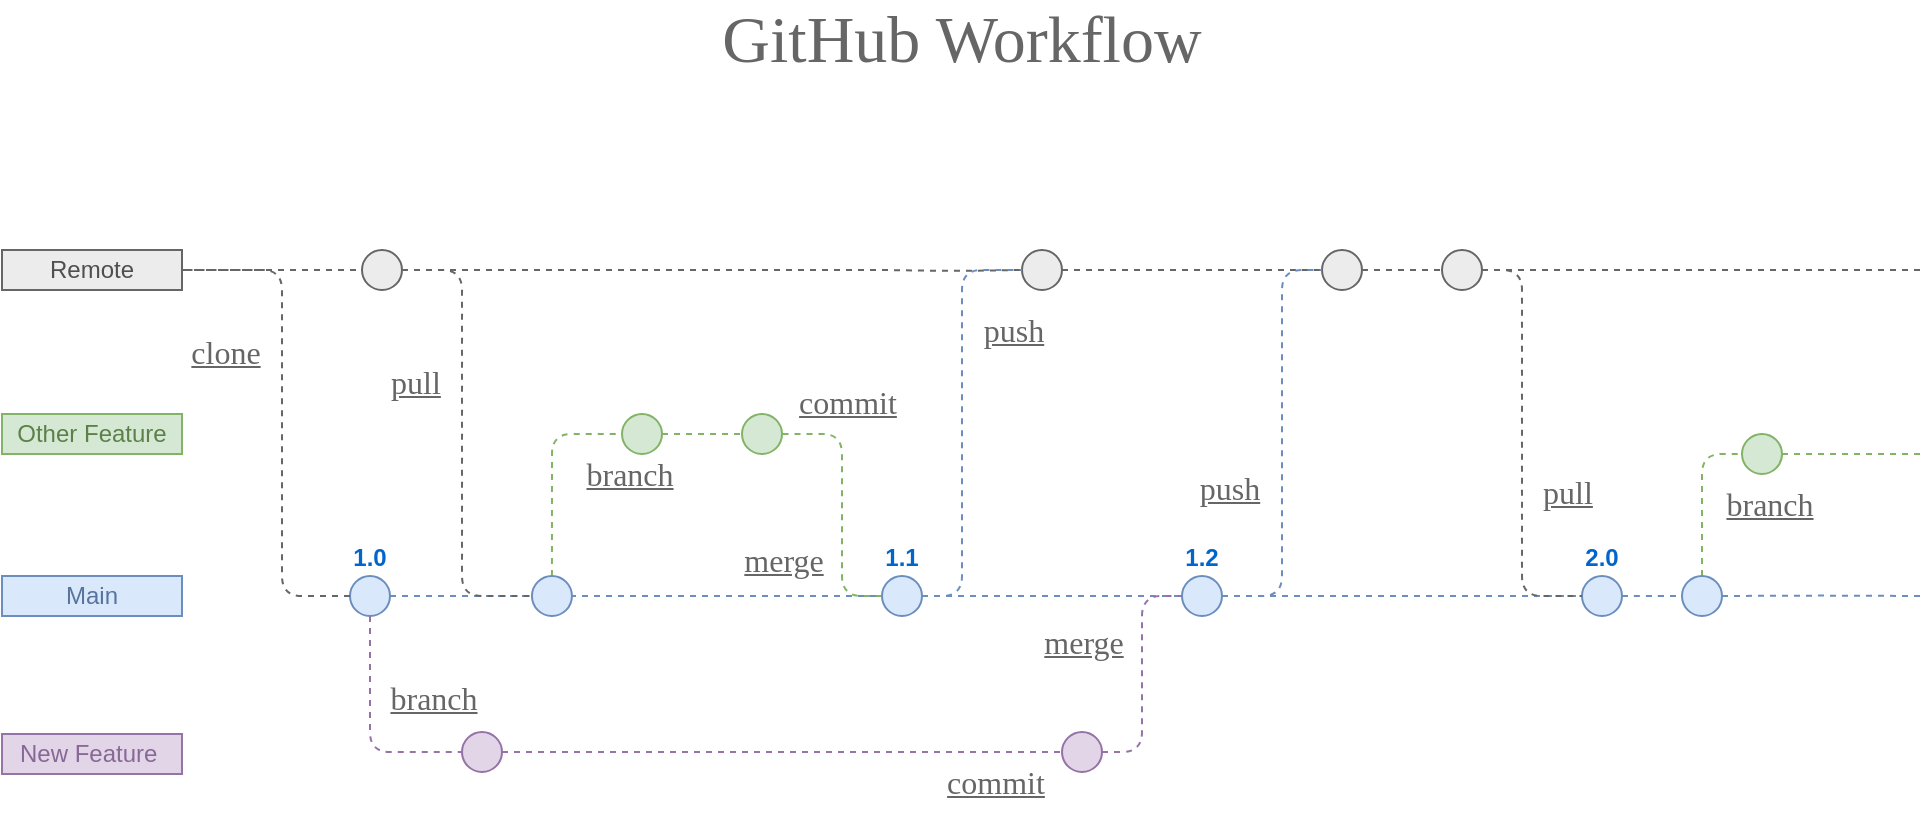 <mxfile version="20.8.10" type="device"><diagram id="yPxyJZ8AM_hMuL3Unpa9" name="github workflow"><mxGraphModel dx="1878" dy="1168" grid="1" gridSize="10" guides="1" tooltips="1" connect="1" arrows="1" fold="1" page="1" pageScale="1" pageWidth="1400" pageHeight="850" math="0" shadow="0"><root><mxCell id="0"/><mxCell id="1" parent="0"/><mxCell id="3" value="" style="endArrow=none;dashed=1;html=1;fillColor=#dae8fc;strokeColor=#6c8ebf;entryX=0;entryY=0.5;entryDx=0;entryDy=0;" parent="1" source="12" target="AYhglAYsVL35iBowotaw-235" edge="1"><mxGeometry width="50" height="50" relative="1" as="geometry"><mxPoint x="404" y="363" as="sourcePoint"/><mxPoint x="1060" y="363" as="targetPoint"/><Array as="points"><mxPoint x="1040" y="363"/></Array></mxGeometry></mxCell><mxCell id="4" value="1.0" style="ellipse;whiteSpace=wrap;html=1;aspect=fixed;fillColor=#dae8fc;strokeColor=#6c8ebf;fontStyle=1;labelPosition=center;verticalLabelPosition=top;align=center;verticalAlign=bottom;fontColor=#0066CC;" parent="1" vertex="1"><mxGeometry x="394" y="353" width="20" height="20" as="geometry"/></mxCell><mxCell id="12" value="2.0" style="ellipse;whiteSpace=wrap;html=1;aspect=fixed;fillColor=#dae8fc;strokeColor=#6c8ebf;fontStyle=1;labelPosition=center;verticalLabelPosition=top;align=center;verticalAlign=bottom;fontColor=#0066CC;" parent="1" vertex="1"><mxGeometry x="1010" y="353" width="20" height="20" as="geometry"/></mxCell><mxCell id="13" value="" style="endArrow=none;dashed=1;html=1;fillColor=#dae8fc;strokeColor=#6c8ebf;" parent="1" source="6" target="12" edge="1"><mxGeometry width="50" height="50" relative="1" as="geometry"><mxPoint x="414" y="363" as="sourcePoint"/><mxPoint x="1064" y="363" as="targetPoint"/></mxGeometry></mxCell><mxCell id="73" style="edgeStyle=orthogonalEdgeStyle;rounded=1;orthogonalLoop=1;jettySize=auto;html=1;dashed=1;endArrow=none;endFill=0;fontSize=10;fontColor=#FFB570;fillColor=#e1d5e7;strokeColor=#9673a6;exitX=1;exitY=0.5;exitDx=0;exitDy=0;" parent="1" source="63" target="51" edge="1"><mxGeometry relative="1" as="geometry"><Array as="points"><mxPoint x="710" y="441"/><mxPoint x="710" y="441"/></Array><mxPoint x="454" y="411" as="sourcePoint"/></mxGeometry></mxCell><mxCell id="172" style="edgeStyle=orthogonalEdgeStyle;rounded=1;orthogonalLoop=1;jettySize=auto;html=1;dashed=1;endArrow=none;endFill=0;fontSize=12;fontColor=#FFB570;fillColor=#e1d5e7;strokeColor=#9673a6;exitX=0.5;exitY=1;exitDx=0;exitDy=0;entryX=0;entryY=0.5;entryDx=0;entryDy=0;" parent="1" source="4" target="63" edge="1"><mxGeometry relative="1" as="geometry"><Array as="points"><mxPoint x="404" y="441"/></Array><mxPoint x="454" y="483" as="sourcePoint"/><mxPoint x="460" y="433" as="targetPoint"/></mxGeometry></mxCell><mxCell id="6" value="1.2" style="ellipse;whiteSpace=wrap;html=1;aspect=fixed;fillColor=#dae8fc;strokeColor=#6c8ebf;fontStyle=1;labelPosition=center;verticalLabelPosition=top;align=center;verticalAlign=bottom;fontColor=#0066CC;" parent="1" vertex="1"><mxGeometry x="810" y="353" width="20" height="20" as="geometry"/></mxCell><mxCell id="35" value="" style="endArrow=none;dashed=1;html=1;fillColor=#dae8fc;strokeColor=#6c8ebf;startArrow=none;" parent="1" source="AYhglAYsVL35iBowotaw-211" target="6" edge="1"><mxGeometry width="50" height="50" relative="1" as="geometry"><mxPoint x="414.0" y="363" as="sourcePoint"/><mxPoint x="1054" y="363" as="targetPoint"/><Array as="points"/></mxGeometry></mxCell><mxCell id="63" value="" style="ellipse;whiteSpace=wrap;html=1;aspect=fixed;fontSize=10;fillColor=#e1d5e7;strokeColor=#9673a6;" parent="1" vertex="1"><mxGeometry x="450" y="431" width="20" height="20" as="geometry"/></mxCell><mxCell id="51" value="" style="ellipse;whiteSpace=wrap;html=1;aspect=fixed;fontSize=10;fillColor=#e1d5e7;strokeColor=#9673a6;" parent="1" vertex="1"><mxGeometry x="750" y="431" width="20" height="20" as="geometry"/></mxCell><mxCell id="AYhglAYsVL35iBowotaw-177" value="&lt;font&gt;Main&lt;/font&gt;" style="text;html=1;strokeColor=#6c8ebf;fillColor=#dae8fc;align=center;verticalAlign=middle;whiteSpace=wrap;rounded=0;fontColor=#58749C;" vertex="1" parent="1"><mxGeometry x="220" y="353" width="90" height="20" as="geometry"/></mxCell><mxCell id="AYhglAYsVL35iBowotaw-178" value="Other Feature" style="text;html=1;strokeColor=#82b366;fillColor=#d5e8d4;align=center;verticalAlign=middle;whiteSpace=wrap;rounded=0;fontColor=#5D8049;" vertex="1" parent="1"><mxGeometry x="220" y="272" width="90" height="20" as="geometry"/></mxCell><mxCell id="AYhglAYsVL35iBowotaw-179" value="New Feature&amp;nbsp;" style="text;html=1;strokeColor=#9673a6;fillColor=#e1d5e7;align=center;verticalAlign=middle;whiteSpace=wrap;rounded=0;fontColor=#886896;" vertex="1" parent="1"><mxGeometry x="220" y="432" width="90" height="20" as="geometry"/></mxCell><mxCell id="AYhglAYsVL35iBowotaw-180" value="&lt;font&gt;Remote&lt;/font&gt;" style="text;html=1;strokeColor=#666666;fillColor=#ECECEC;align=center;verticalAlign=middle;whiteSpace=wrap;rounded=0;fontColor=#4F4F4F;" vertex="1" parent="1"><mxGeometry x="220" y="190" width="90" height="20" as="geometry"/></mxCell><mxCell id="AYhglAYsVL35iBowotaw-183" style="edgeStyle=orthogonalEdgeStyle;rounded=1;orthogonalLoop=1;jettySize=auto;html=1;dashed=1;endArrow=none;endFill=0;fillColor=#d5e8d4;strokeColor=#82b366;exitX=0.5;exitY=0;exitDx=0;exitDy=0;" edge="1" parent="1" target="AYhglAYsVL35iBowotaw-184" source="AYhglAYsVL35iBowotaw-207"><mxGeometry relative="1" as="geometry"><Array as="points"><mxPoint x="495" y="282"/></Array><mxPoint x="498" y="363" as="sourcePoint"/></mxGeometry></mxCell><mxCell id="AYhglAYsVL35iBowotaw-184" value="" style="ellipse;whiteSpace=wrap;html=1;aspect=fixed;fillColor=#d5e8d4;strokeColor=#82b366;" vertex="1" parent="1"><mxGeometry x="530" y="272" width="20" height="20" as="geometry"/></mxCell><mxCell id="AYhglAYsVL35iBowotaw-185" value="" style="ellipse;whiteSpace=wrap;html=1;aspect=fixed;fillColor=#d5e8d4;strokeColor=#82b366;" vertex="1" parent="1"><mxGeometry x="590" y="272" width="20" height="20" as="geometry"/></mxCell><mxCell id="AYhglAYsVL35iBowotaw-186" style="edgeStyle=orthogonalEdgeStyle;rounded=1;orthogonalLoop=1;jettySize=auto;html=1;dashed=1;endArrow=none;endFill=0;fillColor=#d5e8d4;strokeColor=#82b366;" edge="1" parent="1" source="AYhglAYsVL35iBowotaw-184" target="AYhglAYsVL35iBowotaw-185"><mxGeometry relative="1" as="geometry"><mxPoint x="1169" y="282" as="targetPoint"/><mxPoint x="599" y="282" as="sourcePoint"/></mxGeometry></mxCell><mxCell id="AYhglAYsVL35iBowotaw-188" style="edgeStyle=orthogonalEdgeStyle;rounded=1;orthogonalLoop=1;jettySize=auto;html=1;dashed=1;endArrow=none;endFill=0;fillColor=#d5e8d4;strokeColor=#82b366;entryX=1;entryY=0.5;entryDx=0;entryDy=0;exitX=0;exitY=0.5;exitDx=0;exitDy=0;" edge="1" parent="1" source="AYhglAYsVL35iBowotaw-211" target="AYhglAYsVL35iBowotaw-185"><mxGeometry relative="1" as="geometry"><Array as="points"><mxPoint x="640" y="363"/><mxPoint x="640" y="282"/></Array><mxPoint x="778" y="363" as="sourcePoint"/><mxPoint x="579.0" y="292.043" as="targetPoint"/></mxGeometry></mxCell><mxCell id="AYhglAYsVL35iBowotaw-199" style="edgeStyle=orthogonalEdgeStyle;rounded=1;orthogonalLoop=1;jettySize=auto;html=1;dashed=1;endArrow=none;endFill=0;fontSize=12;fontColor=#FFB570;strokeColor=#666666;exitX=1;exitY=0.5;exitDx=0;exitDy=0;entryX=0;entryY=0.5;entryDx=0;entryDy=0;" edge="1" parent="1" target="AYhglAYsVL35iBowotaw-201" source="AYhglAYsVL35iBowotaw-180"><mxGeometry relative="1" as="geometry"><Array as="points"><mxPoint x="400" y="200"/><mxPoint x="400" y="200"/></Array><mxPoint x="438" y="190" as="sourcePoint"/></mxGeometry></mxCell><mxCell id="AYhglAYsVL35iBowotaw-200" style="edgeStyle=orthogonalEdgeStyle;rounded=1;orthogonalLoop=1;jettySize=auto;html=1;dashed=1;endArrow=none;endFill=0;fontSize=12;fontColor=#FFB570;strokeColor=#666666;exitX=1;exitY=0.5;exitDx=0;exitDy=0;" edge="1" parent="1" source="AYhglAYsVL35iBowotaw-201"><mxGeometry relative="1" as="geometry"><mxPoint x="590" y="200" as="targetPoint"/><Array as="points"><mxPoint x="444" y="200"/></Array></mxGeometry></mxCell><mxCell id="AYhglAYsVL35iBowotaw-201" value="" style="ellipse;whiteSpace=wrap;html=1;aspect=fixed;fontSize=10;fontColor=#333333;fillColor=#ECECEC;strokeColor=#666666;" vertex="1" parent="1"><mxGeometry x="400" y="190" width="20" height="20" as="geometry"/></mxCell><mxCell id="AYhglAYsVL35iBowotaw-202" style="edgeStyle=orthogonalEdgeStyle;rounded=1;orthogonalLoop=1;jettySize=auto;html=1;dashed=1;endArrow=none;endFill=0;fontSize=12;fontColor=#FFB570;strokeColor=#666666;" edge="1" parent="1"><mxGeometry relative="1" as="geometry"><mxPoint x="588.0" y="200" as="sourcePoint"/><mxPoint x="660" y="200" as="targetPoint"/></mxGeometry></mxCell><mxCell id="AYhglAYsVL35iBowotaw-206" style="edgeStyle=orthogonalEdgeStyle;rounded=1;orthogonalLoop=1;jettySize=auto;html=1;dashed=1;endArrow=none;endFill=0;fontSize=12;fontColor=#FFB570;strokeColor=#666666;exitX=0;exitY=0.5;exitDx=0;exitDy=0;entryX=1;entryY=0.5;entryDx=0;entryDy=0;" edge="1" parent="1" source="4" target="AYhglAYsVL35iBowotaw-180"><mxGeometry relative="1" as="geometry"><Array as="points"><mxPoint x="360" y="363"/><mxPoint x="360" y="200"/></Array><mxPoint x="320" y="183" as="targetPoint"/><mxPoint x="380.03" y="268" as="sourcePoint"/></mxGeometry></mxCell><mxCell id="AYhglAYsVL35iBowotaw-212" value="" style="endArrow=none;dashed=1;html=1;fillColor=#dae8fc;strokeColor=#6c8ebf;" edge="1" parent="1" source="4" target="AYhglAYsVL35iBowotaw-211"><mxGeometry width="50" height="50" relative="1" as="geometry"><mxPoint x="414" y="363" as="sourcePoint"/><mxPoint x="1004" y="363" as="targetPoint"/><Array as="points"/></mxGeometry></mxCell><mxCell id="AYhglAYsVL35iBowotaw-207" value="" style="ellipse;whiteSpace=wrap;html=1;aspect=fixed;fillColor=#dae8fc;strokeColor=#6c8ebf;fontStyle=1;labelPosition=center;verticalLabelPosition=top;align=center;verticalAlign=bottom;fontColor=#0066CC;" vertex="1" parent="1"><mxGeometry x="484.97" y="353" width="20" height="20" as="geometry"/></mxCell><mxCell id="AYhglAYsVL35iBowotaw-211" value="1.1" style="ellipse;whiteSpace=wrap;html=1;aspect=fixed;fillColor=#dae8fc;strokeColor=#6c8ebf;fontStyle=1;labelPosition=center;verticalLabelPosition=top;align=center;verticalAlign=bottom;fontColor=#0066CC;" vertex="1" parent="1"><mxGeometry x="660" y="353" width="20" height="20" as="geometry"/></mxCell><mxCell id="AYhglAYsVL35iBowotaw-213" style="edgeStyle=orthogonalEdgeStyle;rounded=1;orthogonalLoop=1;jettySize=auto;html=1;dashed=1;endArrow=none;endFill=0;fontSize=12;fontColor=#FFB570;strokeColor=#666666;entryX=0;entryY=0.5;entryDx=0;entryDy=0;exitX=1;exitY=0.5;exitDx=0;exitDy=0;" edge="1" parent="1" source="AYhglAYsVL35iBowotaw-201" target="AYhglAYsVL35iBowotaw-207"><mxGeometry relative="1" as="geometry"><Array as="points"><mxPoint x="450" y="200"/><mxPoint x="450" y="363"/></Array><mxPoint x="390" y="193" as="sourcePoint"/><mxPoint x="517.97" y="193" as="targetPoint"/></mxGeometry></mxCell><mxCell id="AYhglAYsVL35iBowotaw-216" value="" style="edgeStyle=orthogonalEdgeStyle;rounded=1;orthogonalLoop=1;jettySize=auto;html=1;dashed=1;endArrow=none;endFill=0;fontSize=12;fontColor=#FFB570;strokeColor=#666666;exitX=1;exitY=0.5;exitDx=0;exitDy=0;entryX=0;entryY=0.5;entryDx=0;entryDy=0;" edge="1" parent="1" target="AYhglAYsVL35iBowotaw-215"><mxGeometry relative="1" as="geometry"><Array as="points"/><mxPoint x="810" y="200" as="targetPoint"/><mxPoint x="660" y="200" as="sourcePoint"/></mxGeometry></mxCell><mxCell id="AYhglAYsVL35iBowotaw-215" value="" style="ellipse;whiteSpace=wrap;html=1;aspect=fixed;fontSize=10;fontColor=#333333;fillColor=#ECECEC;strokeColor=#666666;" vertex="1" parent="1"><mxGeometry x="730" y="190" width="20" height="20" as="geometry"/></mxCell><mxCell id="AYhglAYsVL35iBowotaw-217" style="edgeStyle=orthogonalEdgeStyle;rounded=1;orthogonalLoop=1;jettySize=auto;html=1;dashed=1;endArrow=none;endFill=0;fontSize=10;fontColor=#FFB570;fillColor=#e1d5e7;strokeColor=#9673a6;exitX=1;exitY=0.5;exitDx=0;exitDy=0;entryX=0;entryY=0.5;entryDx=0;entryDy=0;" edge="1" parent="1" source="51" target="6"><mxGeometry relative="1" as="geometry"><Array as="points"><mxPoint x="790" y="441"/><mxPoint x="790" y="363"/></Array><mxPoint x="573.97" y="433" as="sourcePoint"/><mxPoint x="890" y="363" as="targetPoint"/></mxGeometry></mxCell><mxCell id="AYhglAYsVL35iBowotaw-218" value="" style="ellipse;whiteSpace=wrap;html=1;aspect=fixed;fontSize=10;fontColor=#333333;fillColor=#ECECEC;strokeColor=#666666;" vertex="1" parent="1"><mxGeometry x="880" y="190" width="20" height="20" as="geometry"/></mxCell><mxCell id="AYhglAYsVL35iBowotaw-219" value="" style="edgeStyle=orthogonalEdgeStyle;rounded=1;orthogonalLoop=1;jettySize=auto;html=1;dashed=1;endArrow=none;endFill=0;fontSize=12;fontColor=#FFB570;strokeColor=#666666;exitX=1;exitY=0.5;exitDx=0;exitDy=0;entryX=0;entryY=0.5;entryDx=0;entryDy=0;" edge="1" parent="1" source="AYhglAYsVL35iBowotaw-215" target="AYhglAYsVL35iBowotaw-218"><mxGeometry relative="1" as="geometry"><Array as="points"/><mxPoint x="970" y="200" as="targetPoint"/><mxPoint x="870" y="199.8" as="sourcePoint"/></mxGeometry></mxCell><mxCell id="AYhglAYsVL35iBowotaw-220" value="" style="endArrow=none;dashed=1;html=1;fillColor=#dae8fc;strokeColor=#6c8ebf;startArrow=none;exitX=1;exitY=0.5;exitDx=0;exitDy=0;entryX=0;entryY=0.5;entryDx=0;entryDy=0;" edge="1" parent="1" source="AYhglAYsVL35iBowotaw-211" target="AYhglAYsVL35iBowotaw-215"><mxGeometry width="50" height="50" relative="1" as="geometry"><mxPoint x="760" y="263" as="sourcePoint"/><mxPoint x="890" y="263" as="targetPoint"/><Array as="points"><mxPoint x="700" y="363"/><mxPoint x="700" y="200"/></Array></mxGeometry></mxCell><mxCell id="AYhglAYsVL35iBowotaw-221" value="" style="endArrow=none;dashed=1;html=1;fillColor=#dae8fc;strokeColor=#6c8ebf;startArrow=none;exitX=1;exitY=0.5;exitDx=0;exitDy=0;entryX=0;entryY=0.5;entryDx=0;entryDy=0;" edge="1" parent="1" source="6" target="AYhglAYsVL35iBowotaw-218"><mxGeometry width="50" height="50" relative="1" as="geometry"><mxPoint x="920" y="333" as="sourcePoint"/><mxPoint x="990" y="153" as="targetPoint"/><Array as="points"><mxPoint x="860" y="363"/><mxPoint x="860" y="303"/><mxPoint x="860" y="200"/></Array></mxGeometry></mxCell><mxCell id="AYhglAYsVL35iBowotaw-222" value="" style="edgeStyle=orthogonalEdgeStyle;rounded=1;orthogonalLoop=1;jettySize=auto;html=1;dashed=1;endArrow=none;endFill=0;fontSize=12;fontColor=#FFB570;strokeColor=#666666;exitX=1;exitY=0.5;exitDx=0;exitDy=0;" edge="1" parent="1" source="AYhglAYsVL35iBowotaw-231"><mxGeometry relative="1" as="geometry"><Array as="points"/><mxPoint x="1180" y="200" as="targetPoint"/><mxPoint x="1050" y="193" as="sourcePoint"/></mxGeometry></mxCell><mxCell id="AYhglAYsVL35iBowotaw-223" value="" style="edgeStyle=orthogonalEdgeStyle;rounded=1;orthogonalLoop=1;jettySize=auto;html=1;dashed=1;endArrow=none;endFill=0;fontSize=12;fontColor=#FFB570;strokeColor=#666666;entryX=0;entryY=0.5;entryDx=0;entryDy=0;exitX=1;exitY=0.5;exitDx=0;exitDy=0;" edge="1" parent="1" source="AYhglAYsVL35iBowotaw-231" target="12"><mxGeometry relative="1" as="geometry"><Array as="points"><mxPoint x="980" y="200"/><mxPoint x="980" y="363"/></Array><mxPoint x="1120" y="243" as="targetPoint"/><mxPoint x="980" y="183" as="sourcePoint"/></mxGeometry></mxCell><mxCell id="AYhglAYsVL35iBowotaw-227" style="edgeStyle=orthogonalEdgeStyle;rounded=1;orthogonalLoop=1;jettySize=auto;html=1;dashed=1;endArrow=none;endFill=0;fillColor=#d5e8d4;strokeColor=#82b366;exitX=0.5;exitY=0;exitDx=0;exitDy=0;" edge="1" parent="1" target="AYhglAYsVL35iBowotaw-228" source="AYhglAYsVL35iBowotaw-235"><mxGeometry relative="1" as="geometry"><Array as="points"><mxPoint x="1070" y="292"/></Array><mxPoint x="1125.97" y="363.0" as="sourcePoint"/></mxGeometry></mxCell><mxCell id="AYhglAYsVL35iBowotaw-228" value="" style="ellipse;whiteSpace=wrap;html=1;aspect=fixed;fillColor=#d5e8d4;strokeColor=#82b366;" vertex="1" parent="1"><mxGeometry x="1090" y="282" width="20" height="20" as="geometry"/></mxCell><mxCell id="AYhglAYsVL35iBowotaw-229" style="edgeStyle=orthogonalEdgeStyle;rounded=1;orthogonalLoop=1;jettySize=auto;html=1;dashed=1;endArrow=none;endFill=0;fillColor=#d5e8d4;strokeColor=#82b366;" edge="1" parent="1" source="AYhglAYsVL35iBowotaw-228"><mxGeometry relative="1" as="geometry"><mxPoint x="1180" y="292" as="targetPoint"/><mxPoint x="1230" y="292" as="sourcePoint"/></mxGeometry></mxCell><mxCell id="AYhglAYsVL35iBowotaw-231" value="" style="ellipse;whiteSpace=wrap;html=1;aspect=fixed;fontSize=10;fontColor=#333333;fillColor=#ECECEC;strokeColor=#666666;" vertex="1" parent="1"><mxGeometry x="940" y="190" width="20" height="20" as="geometry"/></mxCell><mxCell id="AYhglAYsVL35iBowotaw-232" value="" style="edgeStyle=orthogonalEdgeStyle;rounded=1;orthogonalLoop=1;jettySize=auto;html=1;dashed=1;endArrow=none;endFill=0;fontSize=12;fontColor=#FFB570;strokeColor=#666666;entryX=0;entryY=0.5;entryDx=0;entryDy=0;exitX=1;exitY=0.5;exitDx=0;exitDy=0;" edge="1" parent="1" source="AYhglAYsVL35iBowotaw-218" target="AYhglAYsVL35iBowotaw-231"><mxGeometry relative="1" as="geometry"><Array as="points"/><mxPoint x="1140" y="209.8" as="targetPoint"/><mxPoint x="1060" y="203" as="sourcePoint"/></mxGeometry></mxCell><mxCell id="AYhglAYsVL35iBowotaw-235" value="" style="ellipse;whiteSpace=wrap;html=1;aspect=fixed;fillColor=#dae8fc;strokeColor=#6c8ebf;fontStyle=1;labelPosition=center;verticalLabelPosition=top;align=center;verticalAlign=bottom;fontColor=#0066CC;" vertex="1" parent="1"><mxGeometry x="1060" y="353" width="20" height="20" as="geometry"/></mxCell><mxCell id="AYhglAYsVL35iBowotaw-236" value="" style="endArrow=none;dashed=1;html=1;fillColor=#dae8fc;strokeColor=#6c8ebf;exitX=1;exitY=0.5;exitDx=0;exitDy=0;" edge="1" parent="1" source="AYhglAYsVL35iBowotaw-235"><mxGeometry width="50" height="50" relative="1" as="geometry"><mxPoint x="1120.0" y="362.79" as="sourcePoint"/><mxPoint x="1180" y="363" as="targetPoint"/><Array as="points"><mxPoint x="1130" y="362.79"/></Array></mxGeometry></mxCell><mxCell id="AYhglAYsVL35iBowotaw-238" value="&lt;font color=&quot;#666666&quot; style=&quot;font-size: 33px;&quot;&gt;GitHub Workflow&lt;/font&gt;" style="text;html=1;strokeColor=none;fillColor=none;align=center;verticalAlign=middle;whiteSpace=wrap;rounded=0;fontColor=#886896;fontSize=33;fontFamily=Verdana;" vertex="1" parent="1"><mxGeometry x="475" y="70" width="450" height="30" as="geometry"/></mxCell><mxCell id="AYhglAYsVL35iBowotaw-239" value="&lt;font style=&quot;font-size: 16px;&quot;&gt;clone&lt;/font&gt;" style="text;html=1;strokeColor=none;fillColor=none;align=center;verticalAlign=middle;whiteSpace=wrap;rounded=0;fontSize=16;fontFamily=Lucida Console;fontColor=#666666;fontStyle=4" vertex="1" parent="1"><mxGeometry x="302" y="226" width="60" height="30" as="geometry"/></mxCell><mxCell id="AYhglAYsVL35iBowotaw-240" value="&lt;font style=&quot;font-size: 16px;&quot;&gt;&lt;u&gt;branch&lt;/u&gt;&lt;/font&gt;" style="text;html=1;strokeColor=none;fillColor=none;align=center;verticalAlign=middle;whiteSpace=wrap;rounded=0;fontSize=33;fontFamily=Lucida Console;fontColor=#666666;" vertex="1" parent="1"><mxGeometry x="406" y="394" width="60" height="30" as="geometry"/></mxCell><mxCell id="AYhglAYsVL35iBowotaw-241" value="&lt;font style=&quot;font-size: 16px;&quot;&gt;&lt;u&gt;merge&lt;/u&gt;&lt;/font&gt;" style="text;html=1;strokeColor=none;fillColor=none;align=center;verticalAlign=middle;whiteSpace=wrap;rounded=0;fontSize=33;fontFamily=Lucida Console;fontColor=#666666;" vertex="1" parent="1"><mxGeometry x="731" y="366" width="60" height="30" as="geometry"/></mxCell><mxCell id="AYhglAYsVL35iBowotaw-242" value="&lt;font style=&quot;font-size: 16px;&quot;&gt;&lt;u&gt;pull&lt;/u&gt;&lt;/font&gt;" style="text;html=1;strokeColor=none;fillColor=none;align=center;verticalAlign=middle;whiteSpace=wrap;rounded=0;fontSize=33;fontFamily=Lucida Console;fontColor=#666666;" vertex="1" parent="1"><mxGeometry x="397" y="236" width="60" height="30" as="geometry"/></mxCell><mxCell id="AYhglAYsVL35iBowotaw-243" value="&lt;font style=&quot;font-size: 16px;&quot;&gt;&lt;u&gt;branch&lt;/u&gt;&lt;/font&gt;" style="text;html=1;strokeColor=none;fillColor=none;align=center;verticalAlign=middle;whiteSpace=wrap;rounded=0;fontSize=33;fontFamily=Lucida Console;fontColor=#666666;" vertex="1" parent="1"><mxGeometry x="504" y="282" width="60" height="30" as="geometry"/></mxCell><mxCell id="AYhglAYsVL35iBowotaw-244" value="&lt;font style=&quot;font-size: 16px;&quot;&gt;&lt;u&gt;commit&lt;/u&gt;&lt;/font&gt;" style="text;html=1;strokeColor=none;fillColor=none;align=center;verticalAlign=middle;whiteSpace=wrap;rounded=0;fontSize=33;fontFamily=Lucida Console;fontColor=#666666;" vertex="1" parent="1"><mxGeometry x="613" y="246" width="60" height="30" as="geometry"/></mxCell><mxCell id="AYhglAYsVL35iBowotaw-245" value="&lt;font style=&quot;font-size: 16px;&quot;&gt;&lt;u&gt;push&lt;/u&gt;&lt;/font&gt;" style="text;html=1;strokeColor=none;fillColor=none;align=center;verticalAlign=middle;whiteSpace=wrap;rounded=0;fontSize=33;fontFamily=Lucida Console;fontColor=#666666;" vertex="1" parent="1"><mxGeometry x="696" y="210" width="60" height="30" as="geometry"/></mxCell><mxCell id="AYhglAYsVL35iBowotaw-248" value="&lt;font style=&quot;font-size: 16px;&quot;&gt;&lt;u&gt;push&lt;/u&gt;&lt;/font&gt;" style="text;html=1;strokeColor=none;fillColor=none;align=center;verticalAlign=middle;whiteSpace=wrap;rounded=0;fontSize=33;fontFamily=Lucida Console;fontColor=#666666;" vertex="1" parent="1"><mxGeometry x="804" y="289" width="60" height="30" as="geometry"/></mxCell><mxCell id="AYhglAYsVL35iBowotaw-249" value="&lt;font style=&quot;font-size: 16px;&quot;&gt;&lt;u&gt;pull&lt;/u&gt;&lt;/font&gt;" style="text;html=1;strokeColor=none;fillColor=none;align=center;verticalAlign=middle;whiteSpace=wrap;rounded=0;fontSize=33;fontFamily=Lucida Console;fontColor=#666666;" vertex="1" parent="1"><mxGeometry x="973" y="291" width="60" height="30" as="geometry"/></mxCell><mxCell id="AYhglAYsVL35iBowotaw-250" value="&lt;font style=&quot;font-size: 16px;&quot;&gt;&lt;u&gt;branch&lt;/u&gt;&lt;/font&gt;" style="text;html=1;strokeColor=none;fillColor=none;align=center;verticalAlign=middle;whiteSpace=wrap;rounded=0;fontSize=33;fontFamily=Lucida Console;fontColor=#666666;" vertex="1" parent="1"><mxGeometry x="1074" y="297" width="60" height="30" as="geometry"/></mxCell><mxCell id="AYhglAYsVL35iBowotaw-254" value="&lt;font style=&quot;font-size: 16px;&quot;&gt;&lt;u&gt;merge&lt;/u&gt;&lt;/font&gt;" style="text;html=1;strokeColor=none;fillColor=none;align=center;verticalAlign=middle;whiteSpace=wrap;rounded=0;fontSize=33;fontFamily=Lucida Console;fontColor=#666666;" vertex="1" parent="1"><mxGeometry x="581" y="325" width="60" height="30" as="geometry"/></mxCell><mxCell id="AYhglAYsVL35iBowotaw-255" value="&lt;font style=&quot;font-size: 16px;&quot;&gt;&lt;u&gt;commit&lt;/u&gt;&lt;/font&gt;" style="text;html=1;strokeColor=none;fillColor=none;align=center;verticalAlign=middle;whiteSpace=wrap;rounded=0;fontSize=33;fontFamily=Lucida Console;fontColor=#666666;" vertex="1" parent="1"><mxGeometry x="687" y="436" width="60" height="30" as="geometry"/></mxCell></root></mxGraphModel></diagram></mxfile>